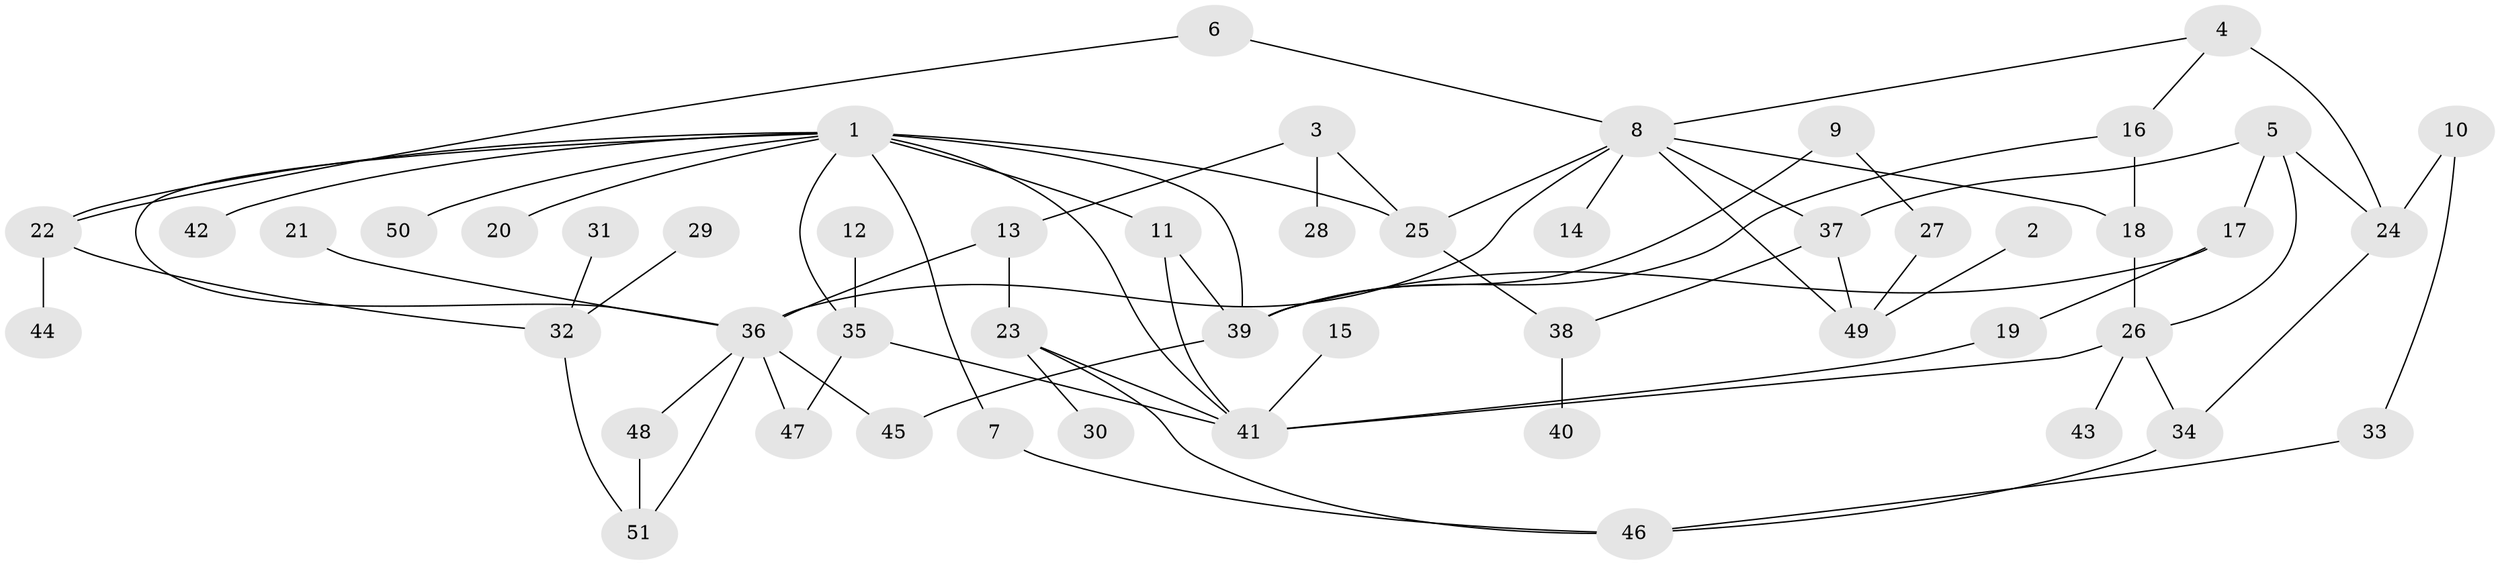 // original degree distribution, {3: 0.15841584158415842, 8: 0.019801980198019802, 5: 0.0891089108910891, 4: 0.09900990099009901, 1: 0.26732673267326734, 2: 0.3465346534653465, 6: 0.019801980198019802}
// Generated by graph-tools (version 1.1) at 2025/25/03/09/25 03:25:27]
// undirected, 51 vertices, 75 edges
graph export_dot {
graph [start="1"]
  node [color=gray90,style=filled];
  1;
  2;
  3;
  4;
  5;
  6;
  7;
  8;
  9;
  10;
  11;
  12;
  13;
  14;
  15;
  16;
  17;
  18;
  19;
  20;
  21;
  22;
  23;
  24;
  25;
  26;
  27;
  28;
  29;
  30;
  31;
  32;
  33;
  34;
  35;
  36;
  37;
  38;
  39;
  40;
  41;
  42;
  43;
  44;
  45;
  46;
  47;
  48;
  49;
  50;
  51;
  1 -- 7 [weight=1.0];
  1 -- 11 [weight=1.0];
  1 -- 20 [weight=1.0];
  1 -- 22 [weight=1.0];
  1 -- 25 [weight=1.0];
  1 -- 35 [weight=1.0];
  1 -- 36 [weight=1.0];
  1 -- 39 [weight=2.0];
  1 -- 41 [weight=1.0];
  1 -- 42 [weight=1.0];
  1 -- 50 [weight=1.0];
  2 -- 49 [weight=1.0];
  3 -- 13 [weight=1.0];
  3 -- 25 [weight=1.0];
  3 -- 28 [weight=2.0];
  4 -- 8 [weight=1.0];
  4 -- 16 [weight=1.0];
  4 -- 24 [weight=2.0];
  5 -- 17 [weight=1.0];
  5 -- 24 [weight=1.0];
  5 -- 26 [weight=1.0];
  5 -- 37 [weight=1.0];
  6 -- 8 [weight=1.0];
  6 -- 22 [weight=1.0];
  7 -- 46 [weight=1.0];
  8 -- 14 [weight=1.0];
  8 -- 18 [weight=1.0];
  8 -- 25 [weight=1.0];
  8 -- 36 [weight=1.0];
  8 -- 37 [weight=1.0];
  8 -- 49 [weight=1.0];
  9 -- 27 [weight=1.0];
  9 -- 39 [weight=1.0];
  10 -- 24 [weight=1.0];
  10 -- 33 [weight=1.0];
  11 -- 39 [weight=1.0];
  11 -- 41 [weight=1.0];
  12 -- 35 [weight=1.0];
  13 -- 23 [weight=1.0];
  13 -- 36 [weight=1.0];
  15 -- 41 [weight=1.0];
  16 -- 18 [weight=1.0];
  16 -- 39 [weight=1.0];
  17 -- 19 [weight=1.0];
  17 -- 39 [weight=1.0];
  18 -- 26 [weight=1.0];
  19 -- 41 [weight=1.0];
  21 -- 36 [weight=1.0];
  22 -- 32 [weight=1.0];
  22 -- 44 [weight=1.0];
  23 -- 30 [weight=1.0];
  23 -- 41 [weight=1.0];
  23 -- 46 [weight=1.0];
  24 -- 34 [weight=1.0];
  25 -- 38 [weight=1.0];
  26 -- 34 [weight=1.0];
  26 -- 41 [weight=1.0];
  26 -- 43 [weight=1.0];
  27 -- 49 [weight=1.0];
  29 -- 32 [weight=1.0];
  31 -- 32 [weight=1.0];
  32 -- 51 [weight=1.0];
  33 -- 46 [weight=1.0];
  34 -- 46 [weight=1.0];
  35 -- 41 [weight=1.0];
  35 -- 47 [weight=1.0];
  36 -- 45 [weight=2.0];
  36 -- 47 [weight=1.0];
  36 -- 48 [weight=1.0];
  36 -- 51 [weight=1.0];
  37 -- 38 [weight=1.0];
  37 -- 49 [weight=1.0];
  38 -- 40 [weight=1.0];
  39 -- 45 [weight=1.0];
  48 -- 51 [weight=1.0];
}
